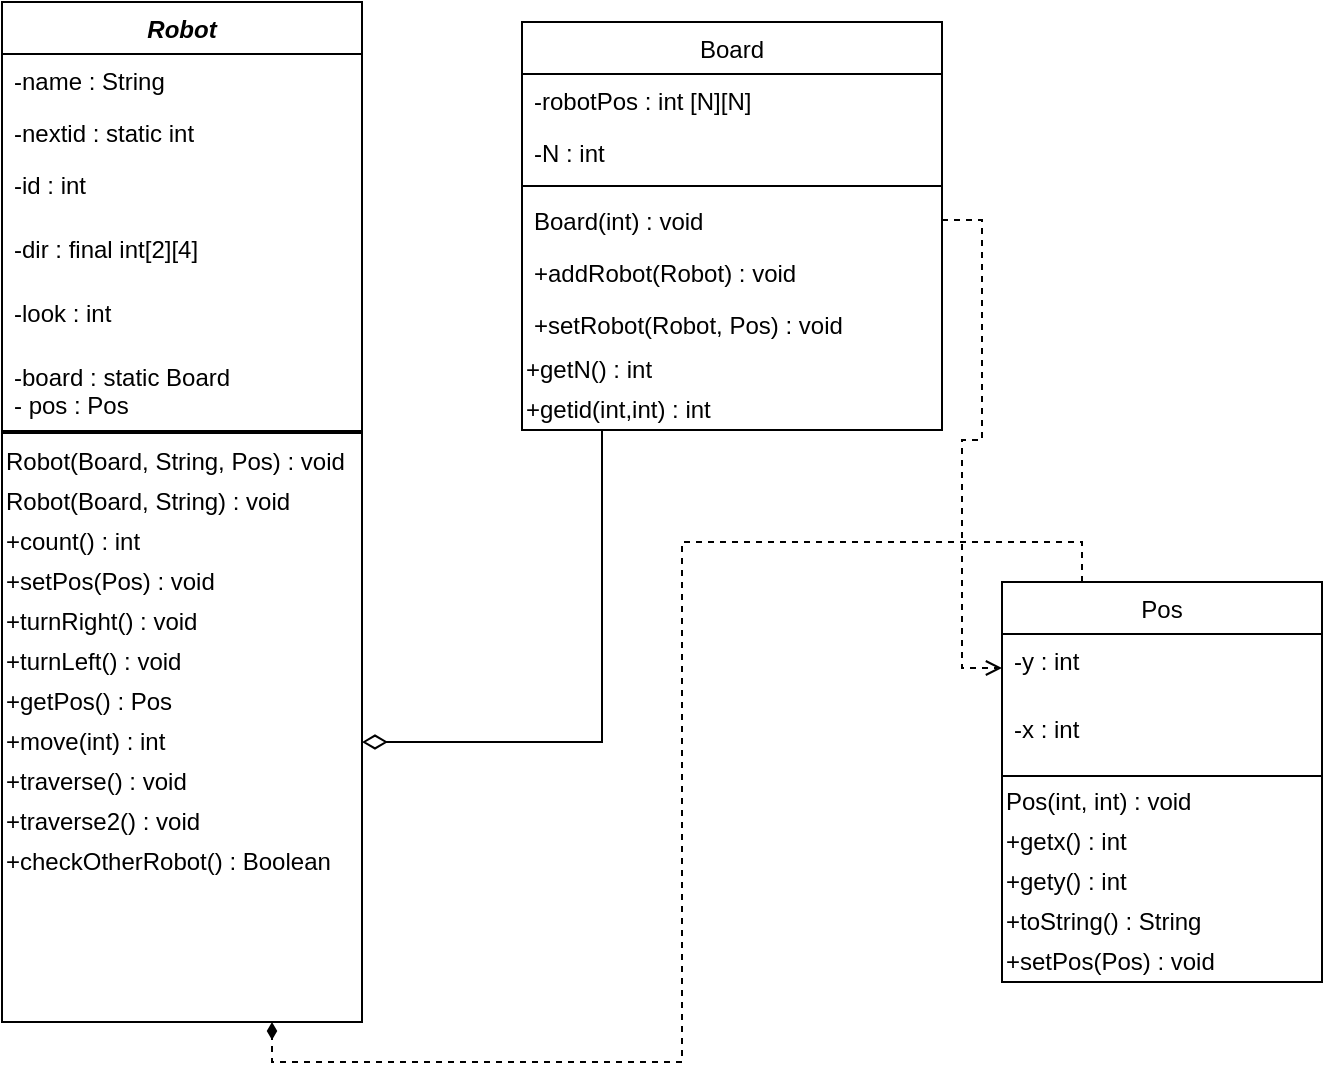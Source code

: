 <mxfile version="13.7.4" type="github">
  <diagram id="C5RBs43oDa-KdzZeNtuy" name="Page-1">
    <mxGraphModel dx="2012" dy="1804" grid="1" gridSize="10" guides="1" tooltips="1" connect="1" arrows="1" fold="1" page="1" pageScale="1" pageWidth="827" pageHeight="1169" math="0" shadow="0">
      <root>
        <mxCell id="WIyWlLk6GJQsqaUBKTNV-0" />
        <mxCell id="WIyWlLk6GJQsqaUBKTNV-1" parent="WIyWlLk6GJQsqaUBKTNV-0" />
        <mxCell id="zkfFHV4jXpPFQw0GAbJ--12" value="" style="endArrow=diamondThin;endSize=10;endFill=0;shadow=0;strokeWidth=1;rounded=0;edgeStyle=elbowEdgeStyle;elbow=vertical;" parent="WIyWlLk6GJQsqaUBKTNV-1" source="zkfFHV4jXpPFQw0GAbJ--6" target="zkfFHV4jXpPFQw0GAbJ--0" edge="1">
          <mxGeometry width="160" relative="1" as="geometry">
            <mxPoint x="200" y="203" as="sourcePoint" />
            <mxPoint x="200" y="203" as="targetPoint" />
            <Array as="points">
              <mxPoint x="300" y="280" />
            </Array>
          </mxGeometry>
        </mxCell>
        <mxCell id="HKstI4P5KCMz93suwg7c-12" style="edgeStyle=orthogonalEdgeStyle;rounded=0;orthogonalLoop=1;jettySize=auto;html=1;exitX=0.25;exitY=0;exitDx=0;exitDy=0;entryX=0.75;entryY=1;entryDx=0;entryDy=0;dashed=1;endArrow=diamondThin;endFill=1;" edge="1" parent="WIyWlLk6GJQsqaUBKTNV-1" source="zkfFHV4jXpPFQw0GAbJ--13" target="zkfFHV4jXpPFQw0GAbJ--0">
          <mxGeometry relative="1" as="geometry" />
        </mxCell>
        <mxCell id="HKstI4P5KCMz93suwg7c-4" style="edgeStyle=orthogonalEdgeStyle;rounded=0;orthogonalLoop=1;jettySize=auto;html=1;exitX=1;exitY=0.5;exitDx=0;exitDy=0;entryX=0;entryY=0.5;entryDx=0;entryDy=0;endArrow=open;endFill=0;dashed=1;" edge="1" parent="WIyWlLk6GJQsqaUBKTNV-1" source="zkfFHV4jXpPFQw0GAbJ--10" target="zkfFHV4jXpPFQw0GAbJ--14">
          <mxGeometry relative="1" as="geometry" />
        </mxCell>
        <mxCell id="zkfFHV4jXpPFQw0GAbJ--6" value="Board" style="swimlane;fontStyle=0;align=center;verticalAlign=top;childLayout=stackLayout;horizontal=1;startSize=26;horizontalStack=0;resizeParent=1;resizeLast=0;collapsible=1;marginBottom=0;rounded=0;shadow=0;strokeWidth=1;" parent="WIyWlLk6GJQsqaUBKTNV-1" vertex="1">
          <mxGeometry x="260" y="-80" width="210" height="204" as="geometry">
            <mxRectangle x="130" y="380" width="160" height="26" as="alternateBounds" />
          </mxGeometry>
        </mxCell>
        <mxCell id="zkfFHV4jXpPFQw0GAbJ--7" value="-robotPos : int [N][N]" style="text;align=left;verticalAlign=top;spacingLeft=4;spacingRight=4;overflow=hidden;rotatable=0;points=[[0,0.5],[1,0.5]];portConstraint=eastwest;" parent="zkfFHV4jXpPFQw0GAbJ--6" vertex="1">
          <mxGeometry y="26" width="210" height="26" as="geometry" />
        </mxCell>
        <mxCell id="zkfFHV4jXpPFQw0GAbJ--8" value="-N : int" style="text;align=left;verticalAlign=top;spacingLeft=4;spacingRight=4;overflow=hidden;rotatable=0;points=[[0,0.5],[1,0.5]];portConstraint=eastwest;rounded=0;shadow=0;html=0;" parent="zkfFHV4jXpPFQw0GAbJ--6" vertex="1">
          <mxGeometry y="52" width="210" height="26" as="geometry" />
        </mxCell>
        <mxCell id="zkfFHV4jXpPFQw0GAbJ--9" value="" style="line;html=1;strokeWidth=1;align=left;verticalAlign=middle;spacingTop=-1;spacingLeft=3;spacingRight=3;rotatable=0;labelPosition=right;points=[];portConstraint=eastwest;" parent="zkfFHV4jXpPFQw0GAbJ--6" vertex="1">
          <mxGeometry y="78" width="210" height="8" as="geometry" />
        </mxCell>
        <mxCell id="zkfFHV4jXpPFQw0GAbJ--10" value="Board(int) : void" style="text;align=left;verticalAlign=top;spacingLeft=4;spacingRight=4;overflow=hidden;rotatable=0;points=[[0,0.5],[1,0.5]];portConstraint=eastwest;fontStyle=0" parent="zkfFHV4jXpPFQw0GAbJ--6" vertex="1">
          <mxGeometry y="86" width="210" height="26" as="geometry" />
        </mxCell>
        <mxCell id="HKstI4P5KCMz93suwg7c-38" value="+addRobot(Robot) : void" style="text;align=left;verticalAlign=top;spacingLeft=4;spacingRight=4;overflow=hidden;rotatable=0;points=[[0,0.5],[1,0.5]];portConstraint=eastwest;fontStyle=0" vertex="1" parent="zkfFHV4jXpPFQw0GAbJ--6">
          <mxGeometry y="112" width="210" height="26" as="geometry" />
        </mxCell>
        <mxCell id="zkfFHV4jXpPFQw0GAbJ--11" value="+setRobot(Robot, Pos) : void" style="text;align=left;verticalAlign=top;spacingLeft=4;spacingRight=4;overflow=hidden;rotatable=0;points=[[0,0.5],[1,0.5]];portConstraint=eastwest;" parent="zkfFHV4jXpPFQw0GAbJ--6" vertex="1">
          <mxGeometry y="138" width="210" height="26" as="geometry" />
        </mxCell>
        <mxCell id="HKstI4P5KCMz93suwg7c-23" value="+getN() : int" style="text;html=1;strokeColor=none;fillColor=none;align=left;verticalAlign=middle;whiteSpace=wrap;rounded=0;shadow=0;startSize=26;" vertex="1" parent="zkfFHV4jXpPFQw0GAbJ--6">
          <mxGeometry y="164" width="210" height="20" as="geometry" />
        </mxCell>
        <mxCell id="HKstI4P5KCMz93suwg7c-27" value="+getid(int,int) : int" style="text;html=1;strokeColor=none;fillColor=none;align=left;verticalAlign=middle;whiteSpace=wrap;rounded=0;shadow=0;startSize=26;" vertex="1" parent="zkfFHV4jXpPFQw0GAbJ--6">
          <mxGeometry y="184" width="210" height="20" as="geometry" />
        </mxCell>
        <mxCell id="zkfFHV4jXpPFQw0GAbJ--13" value="Pos" style="swimlane;fontStyle=0;align=center;verticalAlign=top;childLayout=stackLayout;horizontal=1;startSize=26;horizontalStack=0;resizeParent=1;resizeLast=0;collapsible=1;marginBottom=0;rounded=0;shadow=0;strokeWidth=1;" parent="WIyWlLk6GJQsqaUBKTNV-1" vertex="1">
          <mxGeometry x="500" y="200" width="160" height="200" as="geometry">
            <mxRectangle x="340" y="380" width="170" height="26" as="alternateBounds" />
          </mxGeometry>
        </mxCell>
        <mxCell id="zkfFHV4jXpPFQw0GAbJ--14" value="-y : int&#xa;&#xa;" style="text;align=left;verticalAlign=top;spacingLeft=4;spacingRight=4;overflow=hidden;rotatable=0;points=[[0,0.5],[1,0.5]];portConstraint=eastwest;" parent="zkfFHV4jXpPFQw0GAbJ--13" vertex="1">
          <mxGeometry y="26" width="160" height="34" as="geometry" />
        </mxCell>
        <mxCell id="HKstI4P5KCMz93suwg7c-31" value="-x : int" style="text;align=left;verticalAlign=top;spacingLeft=4;spacingRight=4;overflow=hidden;rotatable=0;points=[[0,0.5],[1,0.5]];portConstraint=eastwest;" vertex="1" parent="zkfFHV4jXpPFQw0GAbJ--13">
          <mxGeometry y="60" width="160" height="34" as="geometry" />
        </mxCell>
        <mxCell id="zkfFHV4jXpPFQw0GAbJ--15" value="" style="line;html=1;strokeWidth=1;align=left;verticalAlign=middle;spacingTop=-1;spacingLeft=3;spacingRight=3;rotatable=0;labelPosition=right;points=[];portConstraint=eastwest;" parent="zkfFHV4jXpPFQw0GAbJ--13" vertex="1">
          <mxGeometry y="94" width="160" height="6" as="geometry" />
        </mxCell>
        <mxCell id="HKstI4P5KCMz93suwg7c-33" value="Pos(int, int) : void" style="text;html=1;strokeColor=none;fillColor=none;align=left;verticalAlign=middle;whiteSpace=wrap;rounded=0;shadow=0;startSize=26;" vertex="1" parent="zkfFHV4jXpPFQw0GAbJ--13">
          <mxGeometry y="100" width="160" height="20" as="geometry" />
        </mxCell>
        <mxCell id="HKstI4P5KCMz93suwg7c-34" value="+getx() : int" style="text;html=1;strokeColor=none;fillColor=none;align=left;verticalAlign=middle;whiteSpace=wrap;rounded=0;shadow=0;startSize=26;" vertex="1" parent="zkfFHV4jXpPFQw0GAbJ--13">
          <mxGeometry y="120" width="160" height="20" as="geometry" />
        </mxCell>
        <mxCell id="HKstI4P5KCMz93suwg7c-35" value="+gety() : int" style="text;html=1;strokeColor=none;fillColor=none;align=left;verticalAlign=middle;whiteSpace=wrap;rounded=0;shadow=0;startSize=26;" vertex="1" parent="zkfFHV4jXpPFQw0GAbJ--13">
          <mxGeometry y="140" width="160" height="20" as="geometry" />
        </mxCell>
        <mxCell id="HKstI4P5KCMz93suwg7c-36" value="+toString() : String" style="text;html=1;strokeColor=none;fillColor=none;align=left;verticalAlign=middle;whiteSpace=wrap;rounded=0;shadow=0;startSize=26;" vertex="1" parent="zkfFHV4jXpPFQw0GAbJ--13">
          <mxGeometry y="160" width="160" height="20" as="geometry" />
        </mxCell>
        <mxCell id="HKstI4P5KCMz93suwg7c-37" value="+setPos(Pos) : void" style="text;html=1;strokeColor=none;fillColor=none;align=left;verticalAlign=middle;whiteSpace=wrap;rounded=0;shadow=0;startSize=26;" vertex="1" parent="zkfFHV4jXpPFQw0GAbJ--13">
          <mxGeometry y="180" width="160" height="20" as="geometry" />
        </mxCell>
        <mxCell id="zkfFHV4jXpPFQw0GAbJ--0" value="Robot" style="swimlane;fontStyle=3;align=center;verticalAlign=top;childLayout=stackLayout;horizontal=1;startSize=26;horizontalStack=0;resizeParent=1;resizeLast=0;collapsible=1;marginBottom=0;rounded=0;shadow=0;strokeWidth=1;" parent="WIyWlLk6GJQsqaUBKTNV-1" vertex="1">
          <mxGeometry y="-90" width="180" height="510" as="geometry">
            <mxRectangle x="220" y="30" width="160" height="26" as="alternateBounds" />
          </mxGeometry>
        </mxCell>
        <mxCell id="zkfFHV4jXpPFQw0GAbJ--2" value="-name : String" style="text;align=left;verticalAlign=top;spacingLeft=4;spacingRight=4;overflow=hidden;rotatable=0;points=[[0,0.5],[1,0.5]];portConstraint=eastwest;rounded=0;shadow=0;html=0;" parent="zkfFHV4jXpPFQw0GAbJ--0" vertex="1">
          <mxGeometry y="26" width="180" height="26" as="geometry" />
        </mxCell>
        <mxCell id="zkfFHV4jXpPFQw0GAbJ--1" value="-nextid : static int" style="text;align=left;verticalAlign=top;spacingLeft=4;spacingRight=4;overflow=hidden;rotatable=0;points=[[0,0.5],[1,0.5]];portConstraint=eastwest;" parent="zkfFHV4jXpPFQw0GAbJ--0" vertex="1">
          <mxGeometry y="52" width="180" height="26" as="geometry" />
        </mxCell>
        <mxCell id="zkfFHV4jXpPFQw0GAbJ--3" value="-id : int" style="text;align=left;verticalAlign=top;spacingLeft=4;spacingRight=4;overflow=hidden;rotatable=0;points=[[0,0.5],[1,0.5]];portConstraint=eastwest;rounded=0;shadow=0;html=0;" parent="zkfFHV4jXpPFQw0GAbJ--0" vertex="1">
          <mxGeometry y="78" width="180" height="32" as="geometry" />
        </mxCell>
        <mxCell id="HKstI4P5KCMz93suwg7c-5" value="-dir : final int[2][4]" style="text;align=left;verticalAlign=top;spacingLeft=4;spacingRight=4;overflow=hidden;rotatable=0;points=[[0,0.5],[1,0.5]];portConstraint=eastwest;rounded=0;shadow=0;html=0;" vertex="1" parent="zkfFHV4jXpPFQw0GAbJ--0">
          <mxGeometry y="110" width="180" height="32" as="geometry" />
        </mxCell>
        <mxCell id="HKstI4P5KCMz93suwg7c-6" value="-look : int" style="text;align=left;verticalAlign=top;spacingLeft=4;spacingRight=4;overflow=hidden;rotatable=0;points=[[0,0.5],[1,0.5]];portConstraint=eastwest;rounded=0;shadow=0;html=0;" vertex="1" parent="zkfFHV4jXpPFQw0GAbJ--0">
          <mxGeometry y="142" width="180" height="32" as="geometry" />
        </mxCell>
        <mxCell id="HKstI4P5KCMz93suwg7c-7" value="-board : static Board&#xa;- pos : Pos" style="text;align=left;verticalAlign=top;spacingLeft=4;spacingRight=4;overflow=hidden;rotatable=0;points=[[0,0.5],[1,0.5]];portConstraint=eastwest;rounded=0;shadow=0;html=0;" vertex="1" parent="zkfFHV4jXpPFQw0GAbJ--0">
          <mxGeometry y="174" width="180" height="36" as="geometry" />
        </mxCell>
        <mxCell id="HKstI4P5KCMz93suwg7c-40" value="" style="line;strokeWidth=2;html=1;rounded=0;shadow=0;startSize=26;gradientColor=none;" vertex="1" parent="zkfFHV4jXpPFQw0GAbJ--0">
          <mxGeometry y="210" width="180" height="10" as="geometry" />
        </mxCell>
        <mxCell id="HKstI4P5KCMz93suwg7c-14" value="Robot(Board, String, Pos) : void" style="text;html=1;strokeColor=none;fillColor=none;align=left;verticalAlign=middle;whiteSpace=wrap;rounded=0;part=1;" vertex="1" parent="zkfFHV4jXpPFQw0GAbJ--0">
          <mxGeometry y="220" width="180" height="20" as="geometry" />
        </mxCell>
        <mxCell id="HKstI4P5KCMz93suwg7c-16" value="Robot(Board, String) : void" style="text;html=1;strokeColor=none;fillColor=none;align=left;verticalAlign=middle;whiteSpace=wrap;rounded=0;shadow=0;startSize=26;" vertex="1" parent="zkfFHV4jXpPFQw0GAbJ--0">
          <mxGeometry y="240" width="180" height="20" as="geometry" />
        </mxCell>
        <mxCell id="HKstI4P5KCMz93suwg7c-17" value="+count() : int" style="text;html=1;strokeColor=none;fillColor=none;align=left;verticalAlign=middle;whiteSpace=wrap;rounded=0;shadow=0;startSize=26;" vertex="1" parent="zkfFHV4jXpPFQw0GAbJ--0">
          <mxGeometry y="260" width="180" height="20" as="geometry" />
        </mxCell>
        <mxCell id="HKstI4P5KCMz93suwg7c-18" value="+setPos(Pos) : void" style="text;html=1;strokeColor=none;fillColor=none;align=left;verticalAlign=middle;whiteSpace=wrap;rounded=0;shadow=0;startSize=26;" vertex="1" parent="zkfFHV4jXpPFQw0GAbJ--0">
          <mxGeometry y="280" width="180" height="20" as="geometry" />
        </mxCell>
        <mxCell id="HKstI4P5KCMz93suwg7c-19" value="+turnRight() : void" style="text;html=1;strokeColor=none;fillColor=none;align=left;verticalAlign=middle;whiteSpace=wrap;rounded=0;shadow=0;startSize=26;" vertex="1" parent="zkfFHV4jXpPFQw0GAbJ--0">
          <mxGeometry y="300" width="180" height="20" as="geometry" />
        </mxCell>
        <mxCell id="HKstI4P5KCMz93suwg7c-20" value="+turnLeft() : void" style="text;html=1;strokeColor=none;fillColor=none;align=left;verticalAlign=middle;whiteSpace=wrap;rounded=0;shadow=0;startSize=26;" vertex="1" parent="zkfFHV4jXpPFQw0GAbJ--0">
          <mxGeometry y="320" width="180" height="20" as="geometry" />
        </mxCell>
        <mxCell id="HKstI4P5KCMz93suwg7c-21" value="+getPos() : Pos" style="text;html=1;strokeColor=none;fillColor=none;align=left;verticalAlign=middle;whiteSpace=wrap;rounded=0;shadow=0;startSize=26;" vertex="1" parent="zkfFHV4jXpPFQw0GAbJ--0">
          <mxGeometry y="340" width="180" height="20" as="geometry" />
        </mxCell>
        <mxCell id="HKstI4P5KCMz93suwg7c-22" value="+move(int) : int" style="text;html=1;strokeColor=none;fillColor=none;align=left;verticalAlign=middle;whiteSpace=wrap;rounded=0;shadow=0;startSize=26;" vertex="1" parent="zkfFHV4jXpPFQw0GAbJ--0">
          <mxGeometry y="360" width="180" height="20" as="geometry" />
        </mxCell>
        <mxCell id="HKstI4P5KCMz93suwg7c-24" value="+traverse() : void" style="text;html=1;strokeColor=none;fillColor=none;align=left;verticalAlign=middle;whiteSpace=wrap;rounded=0;shadow=0;startSize=26;" vertex="1" parent="zkfFHV4jXpPFQw0GAbJ--0">
          <mxGeometry y="380" width="180" height="20" as="geometry" />
        </mxCell>
        <mxCell id="HKstI4P5KCMz93suwg7c-25" value="+traverse2() : void" style="text;html=1;strokeColor=none;fillColor=none;align=left;verticalAlign=middle;whiteSpace=wrap;rounded=0;shadow=0;startSize=26;" vertex="1" parent="zkfFHV4jXpPFQw0GAbJ--0">
          <mxGeometry y="400" width="180" height="20" as="geometry" />
        </mxCell>
        <mxCell id="HKstI4P5KCMz93suwg7c-26" value="+checkOtherRobot() : Boolean" style="text;html=1;strokeColor=none;fillColor=none;align=left;verticalAlign=middle;whiteSpace=wrap;rounded=0;shadow=0;startSize=26;" vertex="1" parent="zkfFHV4jXpPFQw0GAbJ--0">
          <mxGeometry y="420" width="180" height="20" as="geometry" />
        </mxCell>
      </root>
    </mxGraphModel>
  </diagram>
</mxfile>

